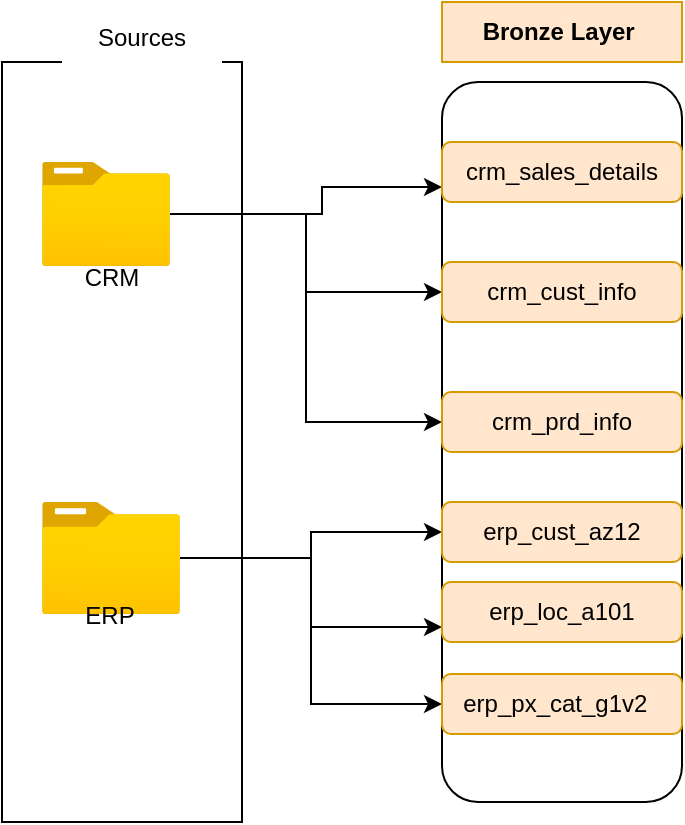 <mxfile version="28.2.8">
  <diagram name="Page-1" id="UvDNS6VYy8duoHu9Zwp2">
    <mxGraphModel dx="1408" dy="767" grid="1" gridSize="10" guides="1" tooltips="1" connect="1" arrows="1" fold="1" page="1" pageScale="1" pageWidth="850" pageHeight="1100" math="0" shadow="0">
      <root>
        <mxCell id="0" />
        <mxCell id="1" parent="0" />
        <mxCell id="GNLq8vc7deQluVwuhwFe-1" value="" style="rounded=0;whiteSpace=wrap;html=1;" parent="1" vertex="1">
          <mxGeometry x="60" y="170" width="120" height="380" as="geometry" />
        </mxCell>
        <mxCell id="GNLq8vc7deQluVwuhwFe-2" value="Sources&lt;div&gt;&lt;br&gt;&lt;/div&gt;" style="rounded=0;whiteSpace=wrap;html=1;strokeColor=none;" parent="1" vertex="1">
          <mxGeometry x="90" y="140" width="80" height="50" as="geometry" />
        </mxCell>
        <mxCell id="GNLq8vc7deQluVwuhwFe-16" style="edgeStyle=orthogonalEdgeStyle;rounded=0;orthogonalLoop=1;jettySize=auto;html=1;entryX=0;entryY=0.75;entryDx=0;entryDy=0;" parent="1" source="GNLq8vc7deQluVwuhwFe-3" target="GNLq8vc7deQluVwuhwFe-12" edge="1">
          <mxGeometry relative="1" as="geometry">
            <Array as="points">
              <mxPoint x="220" y="246" />
              <mxPoint x="220" y="233" />
            </Array>
          </mxGeometry>
        </mxCell>
        <mxCell id="GNLq8vc7deQluVwuhwFe-17" style="edgeStyle=orthogonalEdgeStyle;rounded=0;orthogonalLoop=1;jettySize=auto;html=1;entryX=0;entryY=0.5;entryDx=0;entryDy=0;" parent="1" source="GNLq8vc7deQluVwuhwFe-3" target="GNLq8vc7deQluVwuhwFe-14" edge="1">
          <mxGeometry relative="1" as="geometry" />
        </mxCell>
        <mxCell id="GNLq8vc7deQluVwuhwFe-18" style="edgeStyle=orthogonalEdgeStyle;rounded=0;orthogonalLoop=1;jettySize=auto;html=1;entryX=0;entryY=0.5;entryDx=0;entryDy=0;" parent="1" source="GNLq8vc7deQluVwuhwFe-3" target="GNLq8vc7deQluVwuhwFe-13" edge="1">
          <mxGeometry relative="1" as="geometry" />
        </mxCell>
        <mxCell id="GNLq8vc7deQluVwuhwFe-3" value="" style="image;aspect=fixed;html=1;points=[];align=center;fontSize=12;image=img/lib/azure2/general/Folder_Blank.svg;" parent="1" vertex="1">
          <mxGeometry x="80" y="220" width="64" height="51.94" as="geometry" />
        </mxCell>
        <mxCell id="GNLq8vc7deQluVwuhwFe-24" style="edgeStyle=orthogonalEdgeStyle;rounded=0;orthogonalLoop=1;jettySize=auto;html=1;entryX=0;entryY=0.75;entryDx=0;entryDy=0;" parent="1" source="GNLq8vc7deQluVwuhwFe-4" target="GNLq8vc7deQluVwuhwFe-23" edge="1">
          <mxGeometry relative="1" as="geometry" />
        </mxCell>
        <mxCell id="GNLq8vc7deQluVwuhwFe-25" style="edgeStyle=orthogonalEdgeStyle;rounded=0;orthogonalLoop=1;jettySize=auto;html=1;entryX=0;entryY=0.5;entryDx=0;entryDy=0;" parent="1" source="GNLq8vc7deQluVwuhwFe-4" target="GNLq8vc7deQluVwuhwFe-21" edge="1">
          <mxGeometry relative="1" as="geometry" />
        </mxCell>
        <mxCell id="GNLq8vc7deQluVwuhwFe-26" style="edgeStyle=orthogonalEdgeStyle;rounded=0;orthogonalLoop=1;jettySize=auto;html=1;entryX=0;entryY=0.5;entryDx=0;entryDy=0;" parent="1" source="GNLq8vc7deQluVwuhwFe-4" target="GNLq8vc7deQluVwuhwFe-22" edge="1">
          <mxGeometry relative="1" as="geometry" />
        </mxCell>
        <mxCell id="GNLq8vc7deQluVwuhwFe-4" value="" style="image;aspect=fixed;html=1;points=[];align=center;fontSize=12;image=img/lib/azure2/general/Folder_Blank.svg;" parent="1" vertex="1">
          <mxGeometry x="80" y="390" width="69" height="56.0" as="geometry" />
        </mxCell>
        <mxCell id="GNLq8vc7deQluVwuhwFe-6" value="CRM&lt;div&gt;&lt;br&gt;&lt;/div&gt;" style="text;html=1;whiteSpace=wrap;strokeColor=none;fillColor=none;align=center;verticalAlign=middle;rounded=0;" parent="1" vertex="1">
          <mxGeometry x="84.5" y="270" width="60" height="30" as="geometry" />
        </mxCell>
        <mxCell id="GNLq8vc7deQluVwuhwFe-9" value="ERP&lt;div&gt;&lt;br&gt;&lt;/div&gt;&lt;div&gt;&lt;br&gt;&lt;/div&gt;" style="text;html=1;whiteSpace=wrap;strokeColor=none;fillColor=none;align=center;verticalAlign=middle;rounded=0;" parent="1" vertex="1">
          <mxGeometry x="84" y="446" width="60" height="30" as="geometry" />
        </mxCell>
        <mxCell id="GNLq8vc7deQluVwuhwFe-10" value="&lt;b&gt;Bronze Layer&amp;nbsp;&lt;/b&gt;" style="rounded=0;whiteSpace=wrap;html=1;fillColor=#ffe6cc;strokeColor=#d79b00;" parent="1" vertex="1">
          <mxGeometry x="280" y="140" width="120" height="30" as="geometry" />
        </mxCell>
        <mxCell id="GNLq8vc7deQluVwuhwFe-11" value="" style="rounded=1;whiteSpace=wrap;html=1;" parent="1" vertex="1">
          <mxGeometry x="280" y="180" width="120" height="360" as="geometry" />
        </mxCell>
        <mxCell id="GNLq8vc7deQluVwuhwFe-12" value="crm_sales_details" style="rounded=1;whiteSpace=wrap;html=1;fillColor=#ffe6cc;strokeColor=#d79b00;" parent="1" vertex="1">
          <mxGeometry x="280" y="210" width="120" height="30" as="geometry" />
        </mxCell>
        <mxCell id="GNLq8vc7deQluVwuhwFe-13" value="crm_cust_info" style="rounded=1;whiteSpace=wrap;html=1;fillColor=#ffe6cc;strokeColor=#d79b00;" parent="1" vertex="1">
          <mxGeometry x="280" y="270" width="120" height="30" as="geometry" />
        </mxCell>
        <mxCell id="GNLq8vc7deQluVwuhwFe-14" value="crm_prd_info" style="rounded=1;whiteSpace=wrap;html=1;fillColor=#ffe6cc;strokeColor=#d79b00;" parent="1" vertex="1">
          <mxGeometry x="280" y="335" width="120" height="30" as="geometry" />
        </mxCell>
        <mxCell id="GNLq8vc7deQluVwuhwFe-21" value="erp_cust_az12" style="rounded=1;whiteSpace=wrap;html=1;fillColor=#ffe6cc;strokeColor=#d79b00;" parent="1" vertex="1">
          <mxGeometry x="280" y="390" width="120" height="30" as="geometry" />
        </mxCell>
        <mxCell id="GNLq8vc7deQluVwuhwFe-22" value="erp_px_cat_g1v2&amp;nbsp;&amp;nbsp;" style="rounded=1;whiteSpace=wrap;html=1;fillColor=#ffe6cc;strokeColor=#d79b00;" parent="1" vertex="1">
          <mxGeometry x="280" y="476" width="120" height="30" as="geometry" />
        </mxCell>
        <mxCell id="GNLq8vc7deQluVwuhwFe-23" value="erp_loc_a101" style="rounded=1;whiteSpace=wrap;html=1;fillColor=#ffe6cc;strokeColor=#d79b00;" parent="1" vertex="1">
          <mxGeometry x="280" y="430" width="120" height="30" as="geometry" />
        </mxCell>
      </root>
    </mxGraphModel>
  </diagram>
</mxfile>
